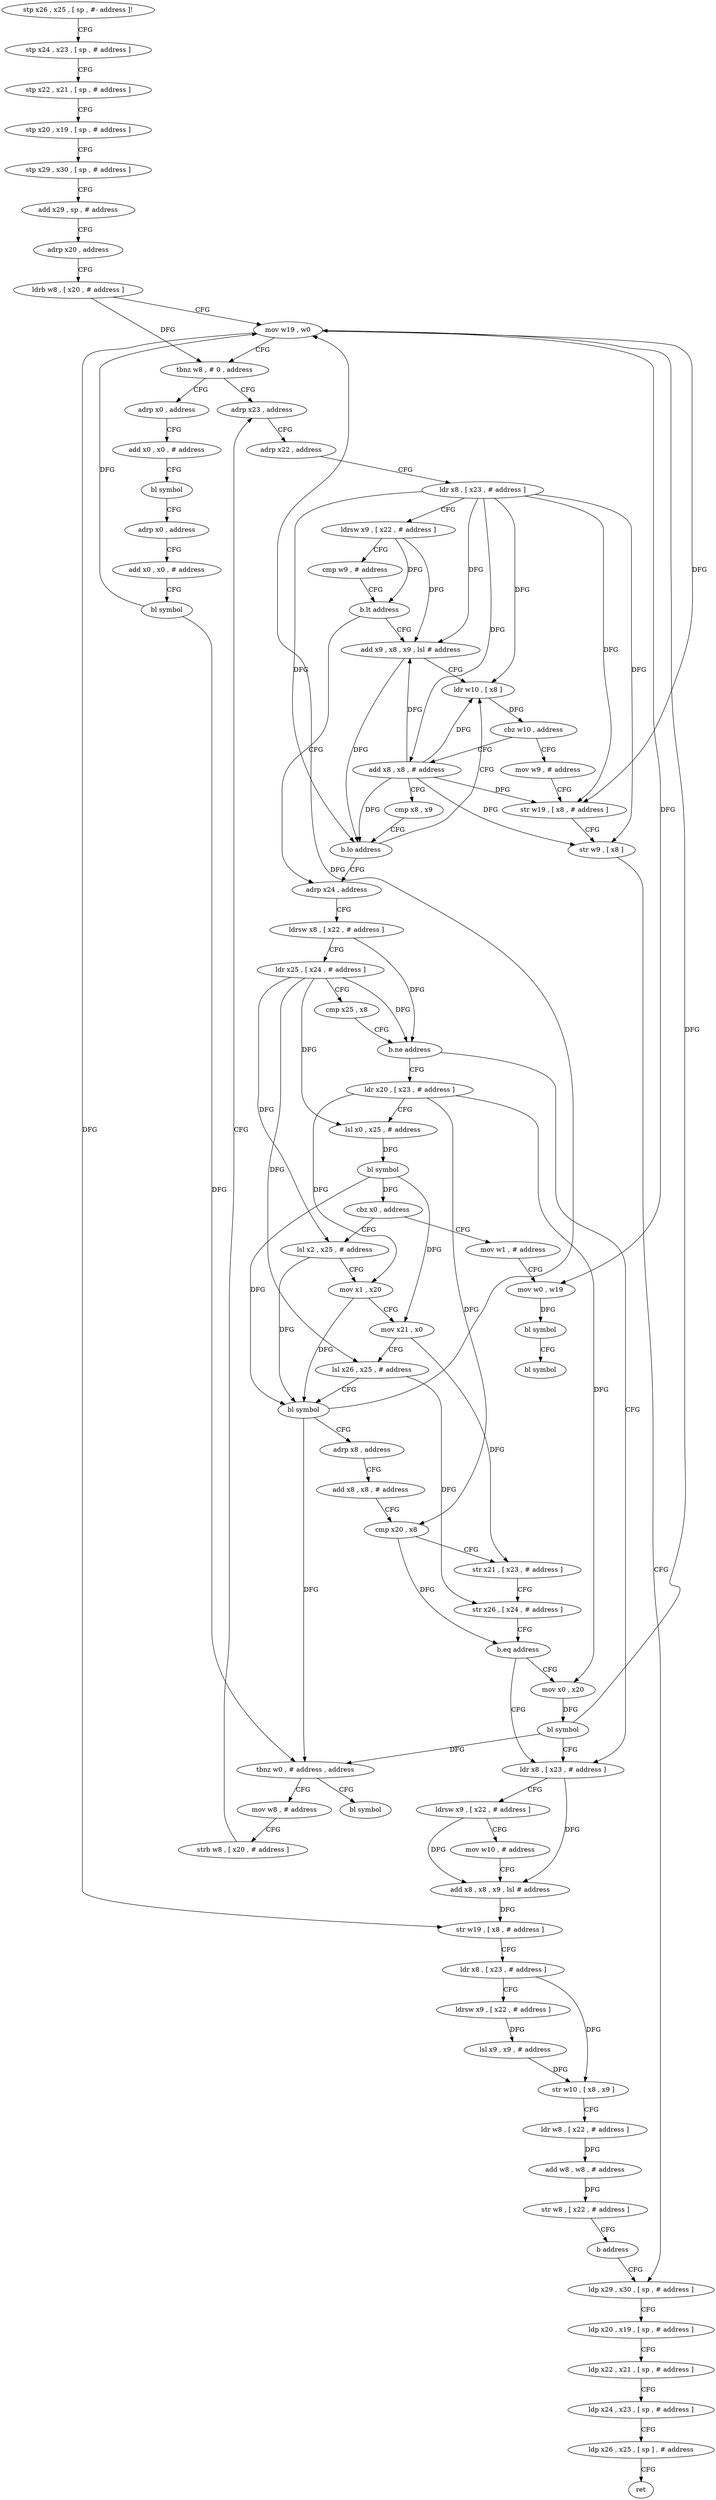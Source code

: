 digraph "func" {
"246384" [label = "stp x26 , x25 , [ sp , #- address ]!" ]
"246388" [label = "stp x24 , x23 , [ sp , # address ]" ]
"246392" [label = "stp x22 , x21 , [ sp , # address ]" ]
"246396" [label = "stp x20 , x19 , [ sp , # address ]" ]
"246400" [label = "stp x29 , x30 , [ sp , # address ]" ]
"246404" [label = "add x29 , sp , # address" ]
"246408" [label = "adrp x20 , address" ]
"246412" [label = "ldrb w8 , [ x20 , # address ]" ]
"246416" [label = "mov w19 , w0" ]
"246420" [label = "tbnz w8 , # 0 , address" ]
"246460" [label = "adrp x23 , address" ]
"246424" [label = "adrp x0 , address" ]
"246464" [label = "adrp x22 , address" ]
"246468" [label = "ldr x8 , [ x23 , # address ]" ]
"246472" [label = "ldrsw x9 , [ x22 , # address ]" ]
"246476" [label = "cmp w9 , # address" ]
"246480" [label = "b.lt address" ]
"246508" [label = "adrp x24 , address" ]
"246484" [label = "add x9 , x8 , x9 , lsl # address" ]
"246428" [label = "add x0 , x0 , # address" ]
"246432" [label = "bl symbol" ]
"246436" [label = "adrp x0 , address" ]
"246440" [label = "add x0 , x0 , # address" ]
"246444" [label = "bl symbol" ]
"246448" [label = "tbnz w0 , # address , address" ]
"246684" [label = "bl symbol" ]
"246452" [label = "mov w8 , # address" ]
"246512" [label = "ldrsw x8 , [ x22 , # address ]" ]
"246516" [label = "ldr x25 , [ x24 , # address ]" ]
"246520" [label = "cmp x25 , x8" ]
"246524" [label = "b.ne address" ]
"246596" [label = "ldr x8 , [ x23 , # address ]" ]
"246528" [label = "ldr x20 , [ x23 , # address ]" ]
"246488" [label = "ldr w10 , [ x8 ]" ]
"246456" [label = "strb w8 , [ x20 , # address ]" ]
"246600" [label = "ldrsw x9 , [ x22 , # address ]" ]
"246604" [label = "mov w10 , # address" ]
"246608" [label = "add x8 , x8 , x9 , lsl # address" ]
"246612" [label = "str w19 , [ x8 , # address ]" ]
"246616" [label = "ldr x8 , [ x23 , # address ]" ]
"246620" [label = "ldrsw x9 , [ x22 , # address ]" ]
"246624" [label = "lsl x9 , x9 , # address" ]
"246628" [label = "str w10 , [ x8 , x9 ]" ]
"246632" [label = "ldr w8 , [ x22 , # address ]" ]
"246636" [label = "add w8 , w8 , # address" ]
"246640" [label = "str w8 , [ x22 , # address ]" ]
"246644" [label = "b address" ]
"246660" [label = "ldp x29 , x30 , [ sp , # address ]" ]
"246532" [label = "lsl x0 , x25 , # address" ]
"246536" [label = "bl symbol" ]
"246540" [label = "cbz x0 , address" ]
"246688" [label = "mov w1 , # address" ]
"246544" [label = "lsl x2 , x25 , # address" ]
"246648" [label = "mov w9 , # address" ]
"246652" [label = "str w19 , [ x8 , # address ]" ]
"246656" [label = "str w9 , [ x8 ]" ]
"246496" [label = "add x8 , x8 , # address" ]
"246500" [label = "cmp x8 , x9" ]
"246504" [label = "b.lo address" ]
"246664" [label = "ldp x20 , x19 , [ sp , # address ]" ]
"246668" [label = "ldp x22 , x21 , [ sp , # address ]" ]
"246672" [label = "ldp x24 , x23 , [ sp , # address ]" ]
"246676" [label = "ldp x26 , x25 , [ sp ] , # address" ]
"246680" [label = "ret" ]
"246692" [label = "mov w0 , w19" ]
"246696" [label = "bl symbol" ]
"246700" [label = "bl symbol" ]
"246548" [label = "mov x1 , x20" ]
"246552" [label = "mov x21 , x0" ]
"246556" [label = "lsl x26 , x25 , # address" ]
"246560" [label = "bl symbol" ]
"246564" [label = "adrp x8 , address" ]
"246568" [label = "add x8 , x8 , # address" ]
"246572" [label = "cmp x20 , x8" ]
"246576" [label = "str x21 , [ x23 , # address ]" ]
"246580" [label = "str x26 , [ x24 , # address ]" ]
"246584" [label = "b.eq address" ]
"246588" [label = "mov x0 , x20" ]
"246492" [label = "cbz w10 , address" ]
"246592" [label = "bl symbol" ]
"246384" -> "246388" [ label = "CFG" ]
"246388" -> "246392" [ label = "CFG" ]
"246392" -> "246396" [ label = "CFG" ]
"246396" -> "246400" [ label = "CFG" ]
"246400" -> "246404" [ label = "CFG" ]
"246404" -> "246408" [ label = "CFG" ]
"246408" -> "246412" [ label = "CFG" ]
"246412" -> "246416" [ label = "CFG" ]
"246412" -> "246420" [ label = "DFG" ]
"246416" -> "246420" [ label = "CFG" ]
"246416" -> "246612" [ label = "DFG" ]
"246416" -> "246692" [ label = "DFG" ]
"246416" -> "246652" [ label = "DFG" ]
"246420" -> "246460" [ label = "CFG" ]
"246420" -> "246424" [ label = "CFG" ]
"246460" -> "246464" [ label = "CFG" ]
"246424" -> "246428" [ label = "CFG" ]
"246464" -> "246468" [ label = "CFG" ]
"246468" -> "246472" [ label = "CFG" ]
"246468" -> "246484" [ label = "DFG" ]
"246468" -> "246488" [ label = "DFG" ]
"246468" -> "246652" [ label = "DFG" ]
"246468" -> "246656" [ label = "DFG" ]
"246468" -> "246496" [ label = "DFG" ]
"246468" -> "246504" [ label = "DFG" ]
"246472" -> "246476" [ label = "CFG" ]
"246472" -> "246480" [ label = "DFG" ]
"246472" -> "246484" [ label = "DFG" ]
"246476" -> "246480" [ label = "CFG" ]
"246480" -> "246508" [ label = "CFG" ]
"246480" -> "246484" [ label = "CFG" ]
"246508" -> "246512" [ label = "CFG" ]
"246484" -> "246488" [ label = "CFG" ]
"246484" -> "246504" [ label = "DFG" ]
"246428" -> "246432" [ label = "CFG" ]
"246432" -> "246436" [ label = "CFG" ]
"246436" -> "246440" [ label = "CFG" ]
"246440" -> "246444" [ label = "CFG" ]
"246444" -> "246448" [ label = "DFG" ]
"246444" -> "246416" [ label = "DFG" ]
"246448" -> "246684" [ label = "CFG" ]
"246448" -> "246452" [ label = "CFG" ]
"246452" -> "246456" [ label = "CFG" ]
"246512" -> "246516" [ label = "CFG" ]
"246512" -> "246524" [ label = "DFG" ]
"246516" -> "246520" [ label = "CFG" ]
"246516" -> "246524" [ label = "DFG" ]
"246516" -> "246532" [ label = "DFG" ]
"246516" -> "246544" [ label = "DFG" ]
"246516" -> "246556" [ label = "DFG" ]
"246520" -> "246524" [ label = "CFG" ]
"246524" -> "246596" [ label = "CFG" ]
"246524" -> "246528" [ label = "CFG" ]
"246596" -> "246600" [ label = "CFG" ]
"246596" -> "246608" [ label = "DFG" ]
"246528" -> "246532" [ label = "CFG" ]
"246528" -> "246548" [ label = "DFG" ]
"246528" -> "246572" [ label = "DFG" ]
"246528" -> "246588" [ label = "DFG" ]
"246488" -> "246492" [ label = "DFG" ]
"246456" -> "246460" [ label = "CFG" ]
"246600" -> "246604" [ label = "CFG" ]
"246600" -> "246608" [ label = "DFG" ]
"246604" -> "246608" [ label = "CFG" ]
"246608" -> "246612" [ label = "DFG" ]
"246612" -> "246616" [ label = "CFG" ]
"246616" -> "246620" [ label = "CFG" ]
"246616" -> "246628" [ label = "DFG" ]
"246620" -> "246624" [ label = "DFG" ]
"246624" -> "246628" [ label = "DFG" ]
"246628" -> "246632" [ label = "CFG" ]
"246632" -> "246636" [ label = "DFG" ]
"246636" -> "246640" [ label = "DFG" ]
"246640" -> "246644" [ label = "CFG" ]
"246644" -> "246660" [ label = "CFG" ]
"246660" -> "246664" [ label = "CFG" ]
"246532" -> "246536" [ label = "DFG" ]
"246536" -> "246540" [ label = "DFG" ]
"246536" -> "246552" [ label = "DFG" ]
"246536" -> "246560" [ label = "DFG" ]
"246540" -> "246688" [ label = "CFG" ]
"246540" -> "246544" [ label = "CFG" ]
"246688" -> "246692" [ label = "CFG" ]
"246544" -> "246548" [ label = "CFG" ]
"246544" -> "246560" [ label = "DFG" ]
"246648" -> "246652" [ label = "CFG" ]
"246652" -> "246656" [ label = "CFG" ]
"246656" -> "246660" [ label = "CFG" ]
"246496" -> "246500" [ label = "CFG" ]
"246496" -> "246488" [ label = "DFG" ]
"246496" -> "246656" [ label = "DFG" ]
"246496" -> "246484" [ label = "DFG" ]
"246496" -> "246652" [ label = "DFG" ]
"246496" -> "246504" [ label = "DFG" ]
"246500" -> "246504" [ label = "CFG" ]
"246504" -> "246488" [ label = "CFG" ]
"246504" -> "246508" [ label = "CFG" ]
"246664" -> "246668" [ label = "CFG" ]
"246668" -> "246672" [ label = "CFG" ]
"246672" -> "246676" [ label = "CFG" ]
"246676" -> "246680" [ label = "CFG" ]
"246692" -> "246696" [ label = "DFG" ]
"246696" -> "246700" [ label = "CFG" ]
"246548" -> "246552" [ label = "CFG" ]
"246548" -> "246560" [ label = "DFG" ]
"246552" -> "246556" [ label = "CFG" ]
"246552" -> "246576" [ label = "DFG" ]
"246556" -> "246560" [ label = "CFG" ]
"246556" -> "246580" [ label = "DFG" ]
"246560" -> "246564" [ label = "CFG" ]
"246560" -> "246416" [ label = "DFG" ]
"246560" -> "246448" [ label = "DFG" ]
"246564" -> "246568" [ label = "CFG" ]
"246568" -> "246572" [ label = "CFG" ]
"246572" -> "246576" [ label = "CFG" ]
"246572" -> "246584" [ label = "DFG" ]
"246576" -> "246580" [ label = "CFG" ]
"246580" -> "246584" [ label = "CFG" ]
"246584" -> "246596" [ label = "CFG" ]
"246584" -> "246588" [ label = "CFG" ]
"246588" -> "246592" [ label = "DFG" ]
"246492" -> "246648" [ label = "CFG" ]
"246492" -> "246496" [ label = "CFG" ]
"246592" -> "246596" [ label = "CFG" ]
"246592" -> "246416" [ label = "DFG" ]
"246592" -> "246448" [ label = "DFG" ]
}
